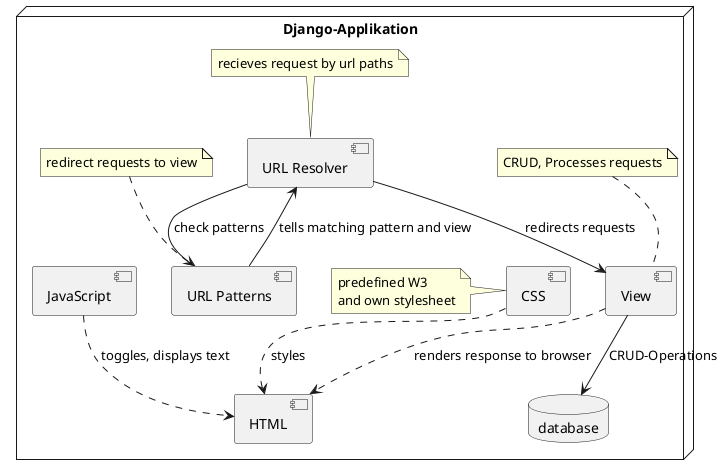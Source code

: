 @startuml "logische Sicht"

node "Django-Applikation" {
    [HTML]
    [View]
        note top of [View] : CRUD, Processes requests
    [CSS]
        note left of [CSS]
            predefined W3 
            and own stylesheet
        end note
    [URL Resolver]
        note top of [URL Resolver] : recieves request by url paths
    [URL Patterns] 
        note top of [URL Patterns] :redirect requests to view
    
    [JavaScript] ..> [HTML] : toggles, displays text
    [CSS] ..> [HTML] : styles
    [URL Resolver] --> [URL Patterns] : check patterns
    [URL Patterns] --> [URL Resolver] : tells matching pattern and view
    [URL Resolver] --> [View] : redirects requests
    [View] ..> [HTML] : renders response to browser
    
    [View] --> database : CRUD-Operations
}

database "MySQL-Datenbank" as database {

}
@enduml
